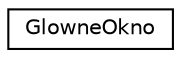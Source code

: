 digraph G
{
  edge [fontname="Helvetica",fontsize="10",labelfontname="Helvetica",labelfontsize="10"];
  node [fontname="Helvetica",fontsize="10",shape=record];
  rankdir="LR";
  Node1 [label="GlowneOkno",height=0.2,width=0.4,color="black", fillcolor="white", style="filled",URL="$class_glowne_okno.html"];
}
